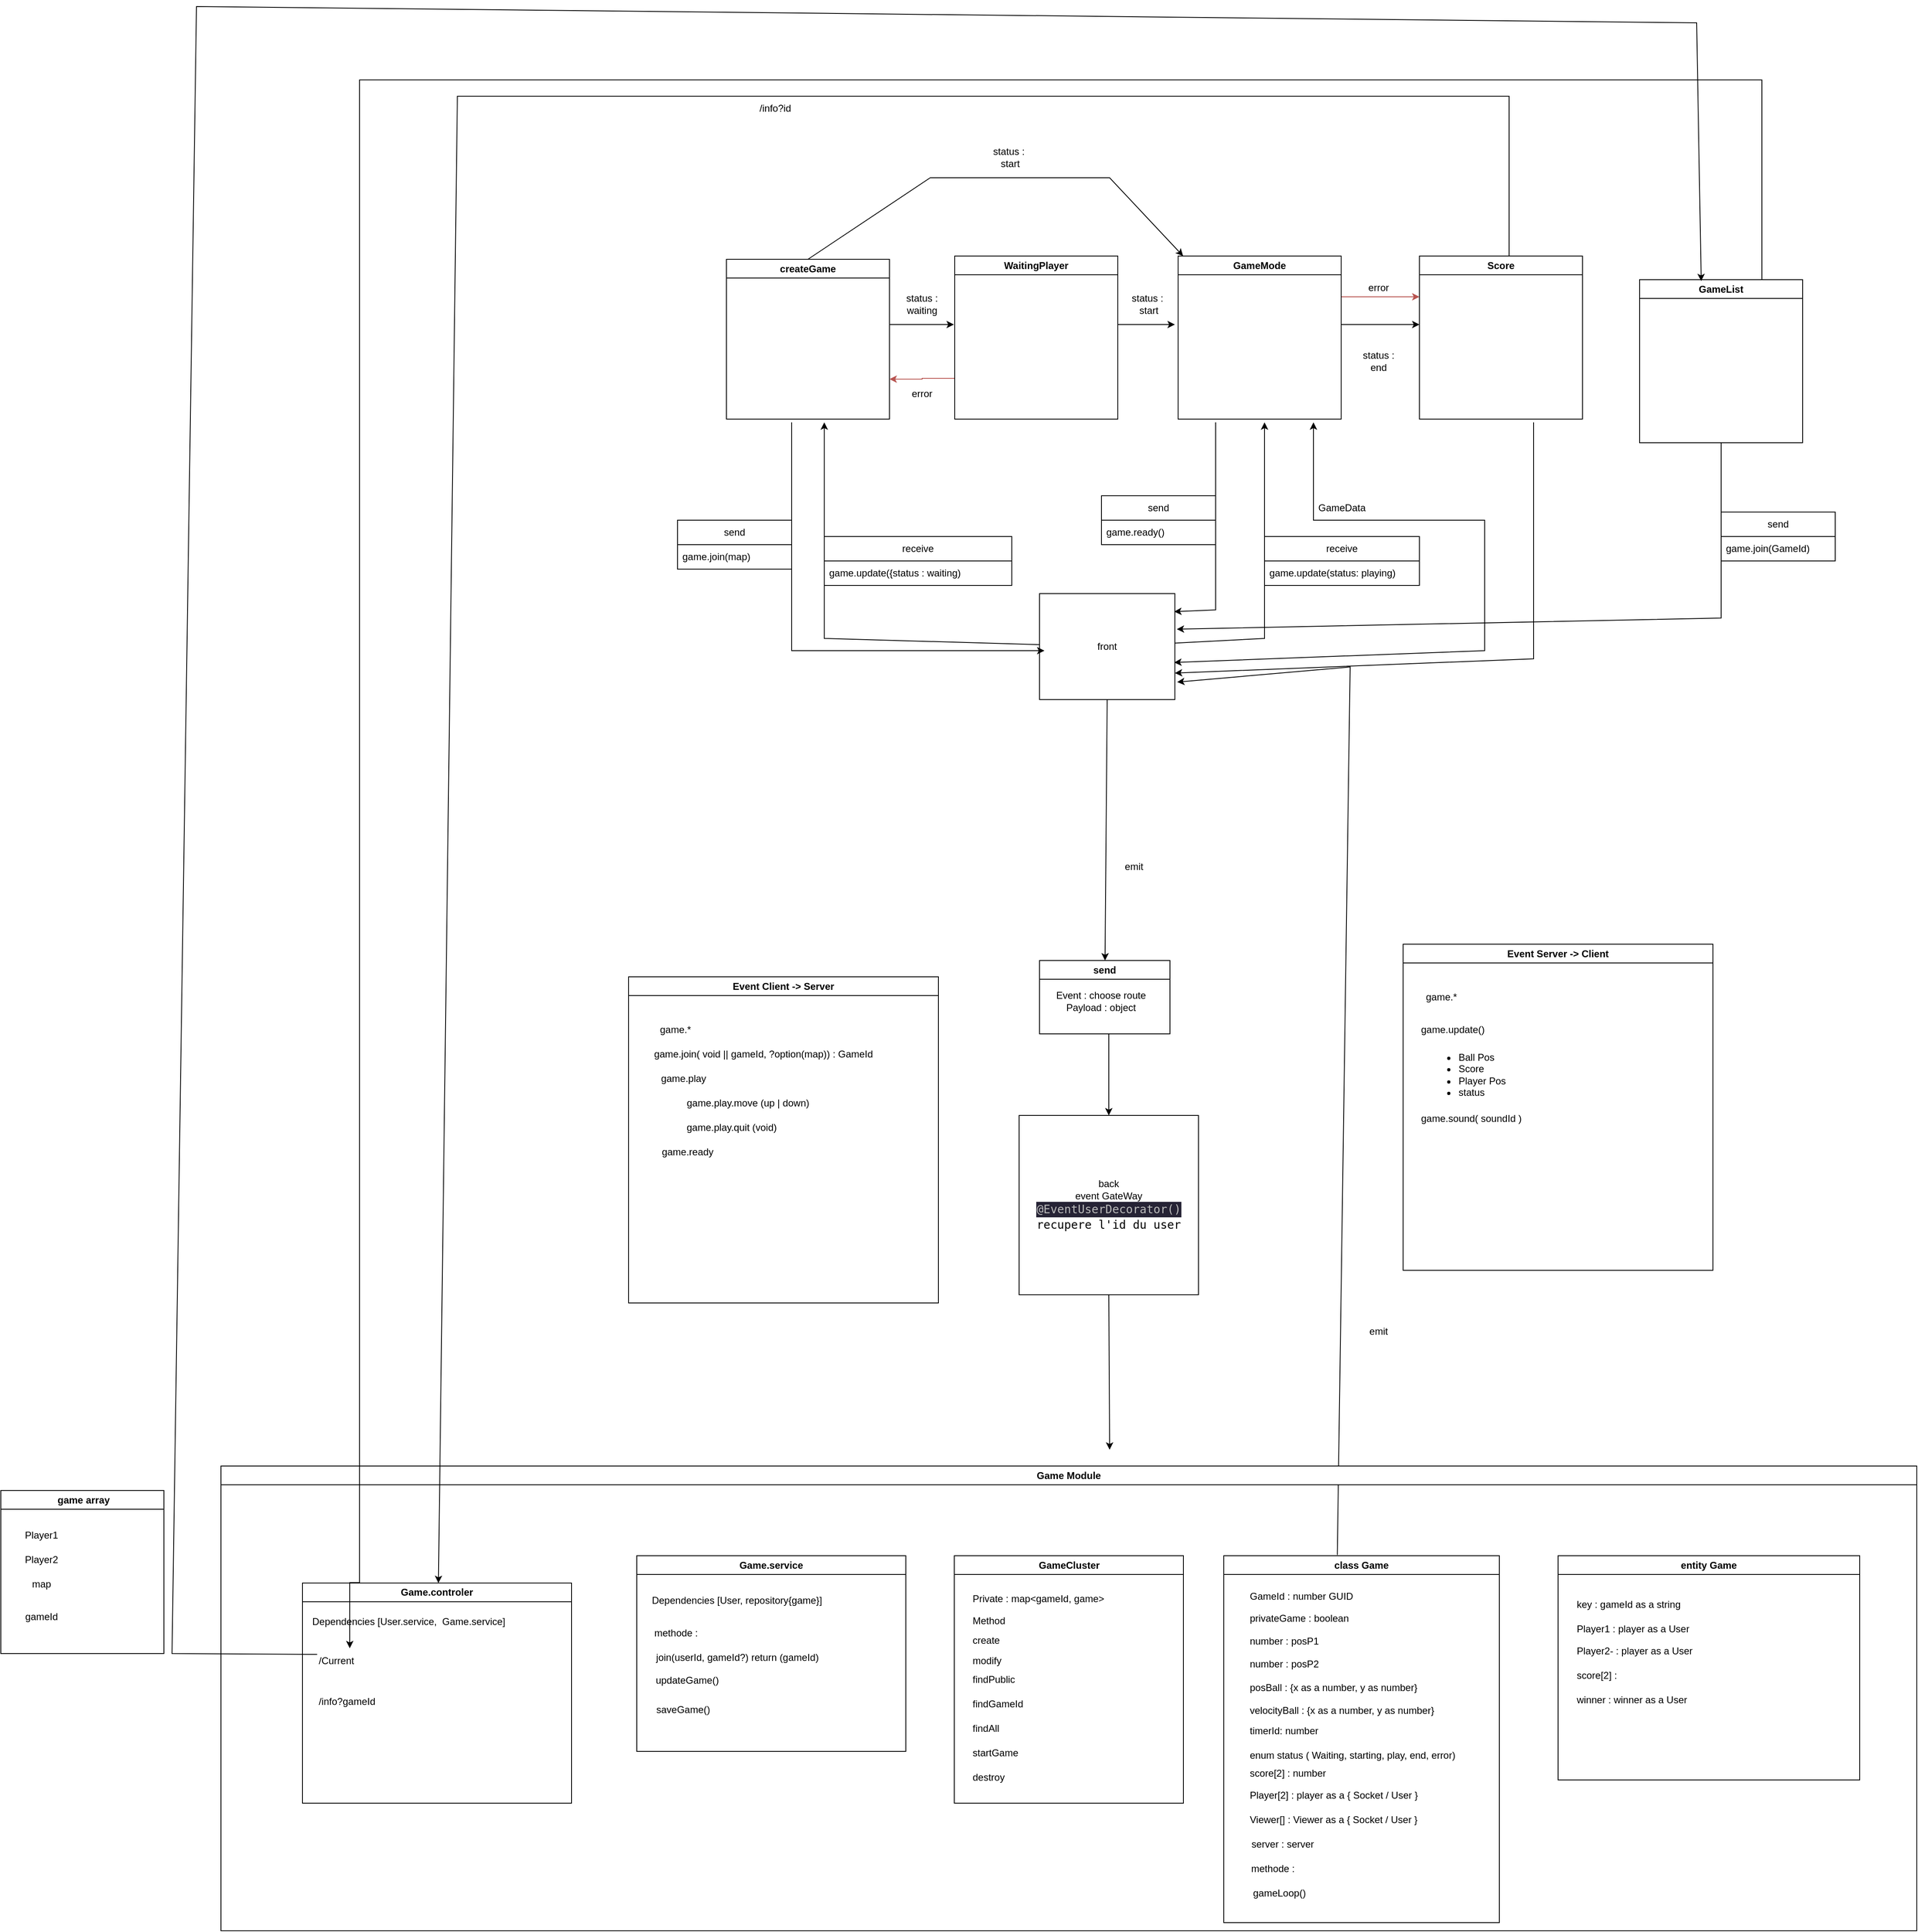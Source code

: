 <mxfile version="21.1.4" type="github">
  <diagram name="Page-1" id="fkJfNyNkWkKWQ3kY6hYl">
    <mxGraphModel dx="4455" dy="3181" grid="1" gridSize="10" guides="1" tooltips="1" connect="1" arrows="1" fold="1" page="1" pageScale="1" pageWidth="827" pageHeight="1169" math="0" shadow="0">
      <root>
        <mxCell id="0" />
        <mxCell id="1" parent="0" />
        <mxCell id="iQ9Q4hPy6sdmXpYKyvZ4-1" value="front" style="rounded=0;whiteSpace=wrap;html=1;" parent="1" vertex="1">
          <mxGeometry x="544" y="-270" width="166" height="130" as="geometry" />
        </mxCell>
        <mxCell id="iQ9Q4hPy6sdmXpYKyvZ4-2" value="back&lt;br&gt;event GateWay&lt;br&gt;&lt;div style=&quot;color: rgb(187, 187, 187); background-color: rgb(38, 35, 53); font-family: &amp;quot;Droid Sans Mono&amp;quot;, &amp;quot;monospace&amp;quot;, monospace; font-size: 14px; line-height: 19px;&quot;&gt;@EventUserDecorator()&lt;/div&gt;&lt;div style=&quot;font-family: &amp;quot;Droid Sans Mono&amp;quot;, &amp;quot;monospace&amp;quot;, monospace; font-size: 14px; line-height: 19px;&quot;&gt;&lt;span style=&quot;background-color: rgb(255, 255, 255);&quot;&gt;recupere l&#39;id du user&lt;/span&gt;&lt;/div&gt;" style="whiteSpace=wrap;html=1;aspect=fixed;" parent="1" vertex="1">
          <mxGeometry x="519" y="370" width="220" height="220" as="geometry" />
        </mxCell>
        <mxCell id="iQ9Q4hPy6sdmXpYKyvZ4-5" value="" style="endArrow=classic;html=1;rounded=0;entryX=0.5;entryY=0;entryDx=0;entryDy=0;" parent="1" target="iQ9Q4hPy6sdmXpYKyvZ4-2" edge="1">
          <mxGeometry width="50" height="50" relative="1" as="geometry">
            <mxPoint x="629" y="270" as="sourcePoint" />
            <mxPoint x="620" y="570" as="targetPoint" />
          </mxGeometry>
        </mxCell>
        <mxCell id="iQ9Q4hPy6sdmXpYKyvZ4-7" value="send" style="swimlane;whiteSpace=wrap;html=1;" parent="1" vertex="1">
          <mxGeometry x="544" y="180" width="160" height="90" as="geometry" />
        </mxCell>
        <mxCell id="iQ9Q4hPy6sdmXpYKyvZ4-9" value="Event : choose route&lt;br&gt;Payload : object" style="text;html=1;align=center;verticalAlign=middle;resizable=0;points=[];autosize=1;strokeColor=none;fillColor=none;" parent="iQ9Q4hPy6sdmXpYKyvZ4-7" vertex="1">
          <mxGeometry x="10" y="30" width="130" height="40" as="geometry" />
        </mxCell>
        <mxCell id="iQ9Q4hPy6sdmXpYKyvZ4-12" value="Event Client -&amp;gt; Server" style="swimlane;whiteSpace=wrap;html=1;" parent="1" vertex="1">
          <mxGeometry x="40" y="200" width="380" height="400" as="geometry" />
        </mxCell>
        <mxCell id="iQ9Q4hPy6sdmXpYKyvZ4-15" value="game.*" style="text;html=1;align=center;verticalAlign=middle;resizable=0;points=[];autosize=1;strokeColor=none;fillColor=none;" parent="iQ9Q4hPy6sdmXpYKyvZ4-12" vertex="1">
          <mxGeometry x="27" y="50" width="60" height="30" as="geometry" />
        </mxCell>
        <mxCell id="iQ9Q4hPy6sdmXpYKyvZ4-19" value="game.join( void || gameId, ?option(map)) : GameId" style="text;html=1;align=center;verticalAlign=middle;resizable=0;points=[];autosize=1;strokeColor=none;fillColor=none;" parent="iQ9Q4hPy6sdmXpYKyvZ4-12" vertex="1">
          <mxGeometry x="20" y="80" width="290" height="30" as="geometry" />
        </mxCell>
        <mxCell id="iQ9Q4hPy6sdmXpYKyvZ4-21" value="game.play" style="text;html=1;align=center;verticalAlign=middle;resizable=0;points=[];autosize=1;strokeColor=none;fillColor=none;" parent="iQ9Q4hPy6sdmXpYKyvZ4-12" vertex="1">
          <mxGeometry x="27" y="110" width="80" height="30" as="geometry" />
        </mxCell>
        <mxCell id="iQ9Q4hPy6sdmXpYKyvZ4-22" value="game.play.move (up | down)" style="text;html=1;align=center;verticalAlign=middle;resizable=0;points=[];autosize=1;strokeColor=none;fillColor=none;" parent="iQ9Q4hPy6sdmXpYKyvZ4-12" vertex="1">
          <mxGeometry x="61" y="140" width="170" height="30" as="geometry" />
        </mxCell>
        <mxCell id="iQ9Q4hPy6sdmXpYKyvZ4-23" value="game.play.quit (void)" style="text;html=1;align=center;verticalAlign=middle;resizable=0;points=[];autosize=1;strokeColor=none;fillColor=none;" parent="iQ9Q4hPy6sdmXpYKyvZ4-12" vertex="1">
          <mxGeometry x="61" y="170" width="130" height="30" as="geometry" />
        </mxCell>
        <mxCell id="SIauwAjxDsFDXvZKgyOY-30" value="game.ready" style="text;html=1;align=center;verticalAlign=middle;resizable=0;points=[];autosize=1;strokeColor=none;fillColor=none;" vertex="1" parent="iQ9Q4hPy6sdmXpYKyvZ4-12">
          <mxGeometry x="27" y="200" width="90" height="30" as="geometry" />
        </mxCell>
        <mxCell id="iQ9Q4hPy6sdmXpYKyvZ4-24" value="" style="endArrow=classic;html=1;rounded=0;exitX=0.5;exitY=1;exitDx=0;exitDy=0;" parent="1" source="iQ9Q4hPy6sdmXpYKyvZ4-2" edge="1">
          <mxGeometry width="50" height="50" relative="1" as="geometry">
            <mxPoint x="570" y="680" as="sourcePoint" />
            <mxPoint x="630" y="780" as="targetPoint" />
          </mxGeometry>
        </mxCell>
        <mxCell id="iQ9Q4hPy6sdmXpYKyvZ4-79" value="" style="endArrow=classic;html=1;rounded=0;exitX=0.412;exitY=-0.002;exitDx=0;exitDy=0;exitPerimeter=0;entryX=1.017;entryY=0.835;entryDx=0;entryDy=0;entryPerimeter=0;" parent="1" edge="1" target="iQ9Q4hPy6sdmXpYKyvZ4-1" source="iQ9Q4hPy6sdmXpYKyvZ4-58">
          <mxGeometry width="50" height="50" relative="1" as="geometry">
            <mxPoint x="930" y="850" as="sourcePoint" />
            <mxPoint x="715" y="-229" as="targetPoint" />
            <Array as="points">
              <mxPoint x="925" y="-180" />
            </Array>
          </mxGeometry>
        </mxCell>
        <mxCell id="iQ9Q4hPy6sdmXpYKyvZ4-81" value="" style="endArrow=classic;html=1;rounded=0;exitX=0.5;exitY=1;exitDx=0;exitDy=0;" parent="1" source="iQ9Q4hPy6sdmXpYKyvZ4-1" target="iQ9Q4hPy6sdmXpYKyvZ4-7" edge="1">
          <mxGeometry width="50" height="50" relative="1" as="geometry">
            <mxPoint x="620" y="150" as="sourcePoint" />
            <mxPoint x="670" y="100" as="targetPoint" />
          </mxGeometry>
        </mxCell>
        <mxCell id="iQ9Q4hPy6sdmXpYKyvZ4-91" value="Event Server -&amp;gt; Client" style="swimlane;whiteSpace=wrap;html=1;" parent="1" vertex="1">
          <mxGeometry x="990" y="160" width="380" height="400" as="geometry" />
        </mxCell>
        <mxCell id="iQ9Q4hPy6sdmXpYKyvZ4-92" value="game.*" style="text;html=1;align=left;verticalAlign=middle;resizable=0;points=[];autosize=1;strokeColor=none;fillColor=none;" parent="iQ9Q4hPy6sdmXpYKyvZ4-91" vertex="1">
          <mxGeometry x="26" y="50" width="60" height="30" as="geometry" />
        </mxCell>
        <mxCell id="iQ9Q4hPy6sdmXpYKyvZ4-101" value="game.update()&lt;span style=&quot;white-space: pre;&quot;&gt; &lt;/span&gt;" style="text;html=1;align=left;verticalAlign=middle;resizable=0;points=[];autosize=1;strokeColor=none;fillColor=none;" parent="iQ9Q4hPy6sdmXpYKyvZ4-91" vertex="1">
          <mxGeometry x="20" y="90" width="100" height="30" as="geometry" />
        </mxCell>
        <mxCell id="iQ9Q4hPy6sdmXpYKyvZ4-102" value="&lt;ul&gt;&lt;li&gt;Ball Pos&lt;/li&gt;&lt;li&gt;Score&lt;/li&gt;&lt;li&gt;Player Pos&lt;/li&gt;&lt;li&gt;status&lt;/li&gt;&lt;/ul&gt;" style="text;html=1;align=left;verticalAlign=middle;resizable=0;points=[];autosize=1;strokeColor=none;fillColor=none;" parent="iQ9Q4hPy6sdmXpYKyvZ4-91" vertex="1">
          <mxGeometry x="26" y="110" width="120" height="100" as="geometry" />
        </mxCell>
        <mxCell id="iQ9Q4hPy6sdmXpYKyvZ4-103" value="game.sound( soundId )&lt;span style=&quot;white-space: pre;&quot;&gt; &lt;/span&gt;" style="text;html=1;align=left;verticalAlign=middle;resizable=0;points=[];autosize=1;strokeColor=none;fillColor=none;" parent="iQ9Q4hPy6sdmXpYKyvZ4-91" vertex="1">
          <mxGeometry x="20" y="199" width="160" height="30" as="geometry" />
        </mxCell>
        <mxCell id="SIauwAjxDsFDXvZKgyOY-3" value="Game Module" style="swimlane;whiteSpace=wrap;html=1;" vertex="1" parent="1">
          <mxGeometry x="-460" y="800" width="2080" height="570" as="geometry" />
        </mxCell>
        <mxCell id="iQ9Q4hPy6sdmXpYKyvZ4-30" value="GameCluster" style="swimlane;whiteSpace=wrap;html=1;startSize=23;" parent="SIauwAjxDsFDXvZKgyOY-3" vertex="1">
          <mxGeometry x="899.5" y="110" width="281" height="303.5" as="geometry" />
        </mxCell>
        <mxCell id="iQ9Q4hPy6sdmXpYKyvZ4-34" value="create" style="text;html=1;strokeColor=none;fillColor=none;align=left;verticalAlign=middle;whiteSpace=wrap;rounded=0;" parent="iQ9Q4hPy6sdmXpYKyvZ4-30" vertex="1">
          <mxGeometry x="20" y="88.5" width="60" height="30" as="geometry" />
        </mxCell>
        <mxCell id="iQ9Q4hPy6sdmXpYKyvZ4-36" value="modify" style="text;html=1;strokeColor=none;fillColor=none;align=left;verticalAlign=middle;whiteSpace=wrap;rounded=0;" parent="iQ9Q4hPy6sdmXpYKyvZ4-30" vertex="1">
          <mxGeometry x="20" y="113.5" width="60" height="30" as="geometry" />
        </mxCell>
        <mxCell id="iQ9Q4hPy6sdmXpYKyvZ4-37" value="findPublic" style="text;html=1;strokeColor=none;fillColor=none;align=left;verticalAlign=middle;whiteSpace=wrap;rounded=0;" parent="iQ9Q4hPy6sdmXpYKyvZ4-30" vertex="1">
          <mxGeometry x="20" y="137.5" width="60" height="29" as="geometry" />
        </mxCell>
        <mxCell id="iQ9Q4hPy6sdmXpYKyvZ4-38" value="findGameId" style="text;html=1;strokeColor=none;fillColor=none;align=left;verticalAlign=middle;whiteSpace=wrap;rounded=0;" parent="iQ9Q4hPy6sdmXpYKyvZ4-30" vertex="1">
          <mxGeometry x="20" y="166.5" width="60" height="30" as="geometry" />
        </mxCell>
        <mxCell id="iQ9Q4hPy6sdmXpYKyvZ4-39" value="destroy" style="text;html=1;strokeColor=none;fillColor=none;align=left;verticalAlign=middle;whiteSpace=wrap;rounded=0;" parent="iQ9Q4hPy6sdmXpYKyvZ4-30" vertex="1">
          <mxGeometry x="20" y="256.5" width="60" height="30" as="geometry" />
        </mxCell>
        <mxCell id="iQ9Q4hPy6sdmXpYKyvZ4-41" value="Method" style="text;html=1;strokeColor=none;fillColor=none;align=left;verticalAlign=middle;whiteSpace=wrap;rounded=0;" parent="iQ9Q4hPy6sdmXpYKyvZ4-30" vertex="1">
          <mxGeometry x="20" y="69.5" width="100" height="20" as="geometry" />
        </mxCell>
        <mxCell id="iQ9Q4hPy6sdmXpYKyvZ4-55" value="startGame" style="text;html=1;strokeColor=none;fillColor=none;align=left;verticalAlign=middle;whiteSpace=wrap;rounded=0;" parent="iQ9Q4hPy6sdmXpYKyvZ4-30" vertex="1">
          <mxGeometry x="20" y="226.5" width="60" height="30" as="geometry" />
        </mxCell>
        <mxCell id="iQ9Q4hPy6sdmXpYKyvZ4-62" value="Private : map&amp;lt;gameId, game&amp;gt;" style="text;html=1;strokeColor=none;fillColor=none;align=left;verticalAlign=middle;whiteSpace=wrap;rounded=0;" parent="iQ9Q4hPy6sdmXpYKyvZ4-30" vertex="1">
          <mxGeometry x="20" y="28" width="180" height="50" as="geometry" />
        </mxCell>
        <mxCell id="iQ9Q4hPy6sdmXpYKyvZ4-76" value="findAll" style="text;html=1;strokeColor=none;fillColor=none;align=left;verticalAlign=middle;whiteSpace=wrap;rounded=0;" parent="iQ9Q4hPy6sdmXpYKyvZ4-30" vertex="1">
          <mxGeometry x="20" y="196.5" width="60" height="30" as="geometry" />
        </mxCell>
        <mxCell id="iQ9Q4hPy6sdmXpYKyvZ4-4" value="Game.service" style="swimlane;whiteSpace=wrap;html=1;" parent="SIauwAjxDsFDXvZKgyOY-3" vertex="1">
          <mxGeometry x="510" y="110" width="330" height="240" as="geometry">
            <mxRectangle x="600" y="270" width="120" height="30" as="alternateBounds" />
          </mxGeometry>
        </mxCell>
        <mxCell id="iQ9Q4hPy6sdmXpYKyvZ4-28" value="methode :&amp;nbsp;" style="text;html=1;strokeColor=none;fillColor=none;align=center;verticalAlign=middle;whiteSpace=wrap;rounded=0;" parent="iQ9Q4hPy6sdmXpYKyvZ4-4" vertex="1">
          <mxGeometry x="20" y="80" width="60" height="30" as="geometry" />
        </mxCell>
        <mxCell id="iQ9Q4hPy6sdmXpYKyvZ4-33" value="Dependencies [User, repository{game}]" style="text;html=1;strokeColor=none;fillColor=none;align=center;verticalAlign=middle;whiteSpace=wrap;rounded=0;" parent="iQ9Q4hPy6sdmXpYKyvZ4-4" vertex="1">
          <mxGeometry x="-10" y="40" width="266" height="30" as="geometry" />
        </mxCell>
        <mxCell id="iQ9Q4hPy6sdmXpYKyvZ4-35" value="join(userId, gameId?) return (gameId)" style="text;html=1;strokeColor=none;fillColor=none;align=center;verticalAlign=middle;whiteSpace=wrap;rounded=0;" parent="iQ9Q4hPy6sdmXpYKyvZ4-4" vertex="1">
          <mxGeometry x="6.5" y="110" width="233" height="30" as="geometry" />
        </mxCell>
        <mxCell id="iQ9Q4hPy6sdmXpYKyvZ4-40" value="saveGame()" style="text;html=1;strokeColor=none;fillColor=none;align=center;verticalAlign=middle;whiteSpace=wrap;rounded=0;" parent="iQ9Q4hPy6sdmXpYKyvZ4-4" vertex="1">
          <mxGeometry x="-13" y="163.5" width="140" height="50" as="geometry" />
        </mxCell>
        <mxCell id="iQ9Q4hPy6sdmXpYKyvZ4-63" value="updateGame()" style="text;html=1;strokeColor=none;fillColor=none;align=center;verticalAlign=middle;whiteSpace=wrap;rounded=0;" parent="iQ9Q4hPy6sdmXpYKyvZ4-4" vertex="1">
          <mxGeometry x="-13" y="140" width="150" height="26.5" as="geometry" />
        </mxCell>
        <mxCell id="iQ9Q4hPy6sdmXpYKyvZ4-58" value="class Game" style="swimlane;whiteSpace=wrap;html=1;" parent="SIauwAjxDsFDXvZKgyOY-3" vertex="1">
          <mxGeometry x="1230" y="110" width="338" height="450" as="geometry" />
        </mxCell>
        <mxCell id="iQ9Q4hPy6sdmXpYKyvZ4-53" value="posBall : {x as a number, y as number}&amp;nbsp;" style="text;html=1;align=left;verticalAlign=middle;resizable=0;points=[];autosize=1;strokeColor=none;fillColor=none;" parent="iQ9Q4hPy6sdmXpYKyvZ4-58" vertex="1">
          <mxGeometry x="30" y="147" width="230" height="30" as="geometry" />
        </mxCell>
        <mxCell id="iQ9Q4hPy6sdmXpYKyvZ4-51" value="&lt;br&gt;number : posP1&amp;nbsp;" style="text;html=1;align=left;verticalAlign=middle;resizable=0;points=[];autosize=1;strokeColor=none;fillColor=none;" parent="iQ9Q4hPy6sdmXpYKyvZ4-58" vertex="1">
          <mxGeometry x="30" y="77" width="110" height="40" as="geometry" />
        </mxCell>
        <mxCell id="iQ9Q4hPy6sdmXpYKyvZ4-52" value="&lt;br&gt;number : posP2&amp;nbsp;" style="text;html=1;align=left;verticalAlign=middle;resizable=0;points=[];autosize=1;strokeColor=none;fillColor=none;" parent="iQ9Q4hPy6sdmXpYKyvZ4-58" vertex="1">
          <mxGeometry x="30" y="105" width="110" height="40" as="geometry" />
        </mxCell>
        <mxCell id="iQ9Q4hPy6sdmXpYKyvZ4-54" value="timerId: number" style="text;html=1;align=left;verticalAlign=middle;resizable=0;points=[];autosize=1;strokeColor=none;fillColor=none;" parent="iQ9Q4hPy6sdmXpYKyvZ4-58" vertex="1">
          <mxGeometry x="30" y="200" width="110" height="30" as="geometry" />
        </mxCell>
        <mxCell id="iQ9Q4hPy6sdmXpYKyvZ4-64" value="privateGame : boolean&lt;br&gt;" style="text;html=1;align=left;verticalAlign=middle;resizable=0;points=[];autosize=1;strokeColor=none;fillColor=none;" parent="iQ9Q4hPy6sdmXpYKyvZ4-58" vertex="1">
          <mxGeometry x="30" y="62" width="140" height="30" as="geometry" />
        </mxCell>
        <mxCell id="iQ9Q4hPy6sdmXpYKyvZ4-65" value="enum status ( Waiting, starting, play, end, error)" style="text;html=1;align=left;verticalAlign=middle;resizable=0;points=[];autosize=1;strokeColor=none;fillColor=none;" parent="iQ9Q4hPy6sdmXpYKyvZ4-58" vertex="1">
          <mxGeometry x="30" y="230" width="280" height="30" as="geometry" />
        </mxCell>
        <mxCell id="iQ9Q4hPy6sdmXpYKyvZ4-73" value="velocityBall : {x as a number, y as number}&amp;nbsp;" style="text;html=1;align=left;verticalAlign=middle;resizable=0;points=[];autosize=1;strokeColor=none;fillColor=none;" parent="iQ9Q4hPy6sdmXpYKyvZ4-58" vertex="1">
          <mxGeometry x="30" y="175" width="250" height="30" as="geometry" />
        </mxCell>
        <mxCell id="SIauwAjxDsFDXvZKgyOY-11" value="GameId : number GUID" style="text;html=1;strokeColor=none;fillColor=none;align=left;verticalAlign=middle;whiteSpace=wrap;rounded=0;" vertex="1" parent="iQ9Q4hPy6sdmXpYKyvZ4-58">
          <mxGeometry x="30" y="32" width="160.5" height="36" as="geometry" />
        </mxCell>
        <mxCell id="SIauwAjxDsFDXvZKgyOY-27" value="score[2] : number" style="text;html=1;strokeColor=none;fillColor=none;align=left;verticalAlign=middle;whiteSpace=wrap;rounded=0;" vertex="1" parent="iQ9Q4hPy6sdmXpYKyvZ4-58">
          <mxGeometry x="30" y="252" width="140.5" height="30" as="geometry" />
        </mxCell>
        <mxCell id="iQ9Q4hPy6sdmXpYKyvZ4-50" value="Player[2] : player as a { Socket / User }" style="text;html=1;align=left;verticalAlign=middle;resizable=0;points=[];autosize=1;strokeColor=none;fillColor=none;" parent="iQ9Q4hPy6sdmXpYKyvZ4-58" vertex="1">
          <mxGeometry x="30" y="279" width="230" height="30" as="geometry" />
        </mxCell>
        <mxCell id="SIauwAjxDsFDXvZKgyOY-29" value="Viewer[] : Viewer as a { Socket / User }" style="text;html=1;align=left;verticalAlign=middle;resizable=0;points=[];autosize=1;strokeColor=none;fillColor=none;" vertex="1" parent="iQ9Q4hPy6sdmXpYKyvZ4-58">
          <mxGeometry x="30" y="309" width="230" height="30" as="geometry" />
        </mxCell>
        <mxCell id="SIauwAjxDsFDXvZKgyOY-32" value="server : server" style="text;html=1;align=left;verticalAlign=middle;resizable=0;points=[];autosize=1;strokeColor=none;fillColor=none;" vertex="1" parent="iQ9Q4hPy6sdmXpYKyvZ4-58">
          <mxGeometry x="32" y="339" width="100" height="30" as="geometry" />
        </mxCell>
        <mxCell id="SIauwAjxDsFDXvZKgyOY-60" value="methode :&amp;nbsp;" style="text;html=1;strokeColor=none;fillColor=none;align=center;verticalAlign=middle;whiteSpace=wrap;rounded=0;" vertex="1" parent="iQ9Q4hPy6sdmXpYKyvZ4-58">
          <mxGeometry x="32" y="369" width="60" height="30" as="geometry" />
        </mxCell>
        <mxCell id="SIauwAjxDsFDXvZKgyOY-61" value="gameLoop()&amp;nbsp;" style="text;html=1;strokeColor=none;fillColor=none;align=center;verticalAlign=middle;whiteSpace=wrap;rounded=0;" vertex="1" parent="iQ9Q4hPy6sdmXpYKyvZ4-58">
          <mxGeometry x="40" y="399" width="60" height="30" as="geometry" />
        </mxCell>
        <mxCell id="SIauwAjxDsFDXvZKgyOY-62" style="edgeStyle=orthogonalEdgeStyle;rounded=0;orthogonalLoop=1;jettySize=auto;html=1;exitX=0.5;exitY=1;exitDx=0;exitDy=0;" edge="1" parent="iQ9Q4hPy6sdmXpYKyvZ4-58" source="SIauwAjxDsFDXvZKgyOY-61" target="SIauwAjxDsFDXvZKgyOY-61">
          <mxGeometry relative="1" as="geometry" />
        </mxCell>
        <mxCell id="iQ9Q4hPy6sdmXpYKyvZ4-42" value="entity Game" style="swimlane;whiteSpace=wrap;html=1;startSize=23;" parent="SIauwAjxDsFDXvZKgyOY-3" vertex="1">
          <mxGeometry x="1640" y="110" width="370" height="275" as="geometry" />
        </mxCell>
        <mxCell id="iQ9Q4hPy6sdmXpYKyvZ4-49" value="key : gameId as a string" style="text;html=1;align=left;verticalAlign=middle;resizable=0;points=[];autosize=1;strokeColor=none;fillColor=none;" parent="iQ9Q4hPy6sdmXpYKyvZ4-42" vertex="1">
          <mxGeometry x="21" y="45" width="150" height="30" as="geometry" />
        </mxCell>
        <mxCell id="iQ9Q4hPy6sdmXpYKyvZ4-56" value="score[2] :&amp;nbsp;" style="text;html=1;align=left;verticalAlign=middle;resizable=0;points=[];autosize=1;strokeColor=none;fillColor=none;" parent="iQ9Q4hPy6sdmXpYKyvZ4-42" vertex="1">
          <mxGeometry x="21" y="132" width="80" height="30" as="geometry" />
        </mxCell>
        <mxCell id="iQ9Q4hPy6sdmXpYKyvZ4-57" value="winner : winner as a User&amp;nbsp;" style="text;html=1;align=left;verticalAlign=middle;resizable=0;points=[];autosize=1;strokeColor=none;fillColor=none;" parent="iQ9Q4hPy6sdmXpYKyvZ4-42" vertex="1">
          <mxGeometry x="21" y="162" width="160" height="30" as="geometry" />
        </mxCell>
        <mxCell id="SIauwAjxDsFDXvZKgyOY-28" value="Player1 : player as a User" style="text;html=1;align=left;verticalAlign=middle;resizable=0;points=[];autosize=1;strokeColor=none;fillColor=none;" vertex="1" parent="iQ9Q4hPy6sdmXpYKyvZ4-42">
          <mxGeometry x="21" y="75" width="160" height="30" as="geometry" />
        </mxCell>
        <mxCell id="SIauwAjxDsFDXvZKgyOY-120" value="Player2- : player as a User" style="text;html=1;align=left;verticalAlign=middle;resizable=0;points=[];autosize=1;strokeColor=none;fillColor=none;" vertex="1" parent="iQ9Q4hPy6sdmXpYKyvZ4-42">
          <mxGeometry x="21" y="102" width="170" height="30" as="geometry" />
        </mxCell>
        <mxCell id="SIauwAjxDsFDXvZKgyOY-46" value="Game.controler" style="swimlane;whiteSpace=wrap;html=1;" vertex="1" parent="SIauwAjxDsFDXvZKgyOY-3">
          <mxGeometry x="100" y="143.5" width="330" height="270" as="geometry">
            <mxRectangle x="600" y="270" width="120" height="30" as="alternateBounds" />
          </mxGeometry>
        </mxCell>
        <mxCell id="SIauwAjxDsFDXvZKgyOY-48" value="Dependencies [User.service,&amp;nbsp; Game.service]" style="text;html=1;strokeColor=none;fillColor=none;align=left;verticalAlign=middle;whiteSpace=wrap;rounded=0;" vertex="1" parent="SIauwAjxDsFDXvZKgyOY-46">
          <mxGeometry x="10" y="30" width="310" height="35" as="geometry" />
        </mxCell>
        <mxCell id="SIauwAjxDsFDXvZKgyOY-55" value="/Current" style="text;html=1;strokeColor=none;fillColor=none;align=left;verticalAlign=middle;whiteSpace=wrap;rounded=0;" vertex="1" parent="SIauwAjxDsFDXvZKgyOY-46">
          <mxGeometry x="18" y="80" width="80" height="30" as="geometry" />
        </mxCell>
        <mxCell id="SIauwAjxDsFDXvZKgyOY-115" value="/info?gameId" style="text;html=1;strokeColor=none;fillColor=none;align=left;verticalAlign=middle;whiteSpace=wrap;rounded=0;" vertex="1" parent="SIauwAjxDsFDXvZKgyOY-46">
          <mxGeometry x="18" y="130" width="80" height="30" as="geometry" />
        </mxCell>
        <mxCell id="SIauwAjxDsFDXvZKgyOY-33" value="emit" style="text;html=1;strokeColor=none;fillColor=none;align=center;verticalAlign=middle;whiteSpace=wrap;rounded=0;" vertex="1" parent="1">
          <mxGeometry x="930" y="620" width="60" height="30" as="geometry" />
        </mxCell>
        <mxCell id="SIauwAjxDsFDXvZKgyOY-34" value="emit" style="text;html=1;strokeColor=none;fillColor=none;align=center;verticalAlign=middle;whiteSpace=wrap;rounded=0;" vertex="1" parent="1">
          <mxGeometry x="630" y="50" width="60" height="30" as="geometry" />
        </mxCell>
        <mxCell id="SIauwAjxDsFDXvZKgyOY-35" value="createGame" style="swimlane;whiteSpace=wrap;html=1;" vertex="1" parent="1">
          <mxGeometry x="160" y="-680" width="200" height="196" as="geometry" />
        </mxCell>
        <mxCell id="SIauwAjxDsFDXvZKgyOY-106" style="edgeStyle=orthogonalEdgeStyle;rounded=0;orthogonalLoop=1;jettySize=auto;html=1;exitX=0;exitY=0.75;exitDx=0;exitDy=0;entryX=1;entryY=0.75;entryDx=0;entryDy=0;fillColor=#f8cecc;strokeColor=#b85450;" edge="1" parent="1" source="SIauwAjxDsFDXvZKgyOY-37" target="SIauwAjxDsFDXvZKgyOY-35">
          <mxGeometry relative="1" as="geometry" />
        </mxCell>
        <mxCell id="SIauwAjxDsFDXvZKgyOY-37" value="WaitingPlayer" style="swimlane;whiteSpace=wrap;html=1;" vertex="1" parent="1">
          <mxGeometry x="440" y="-684" width="200" height="200" as="geometry" />
        </mxCell>
        <mxCell id="SIauwAjxDsFDXvZKgyOY-108" style="edgeStyle=orthogonalEdgeStyle;rounded=0;orthogonalLoop=1;jettySize=auto;html=1;exitX=1;exitY=0.25;exitDx=0;exitDy=0;entryX=0;entryY=0.25;entryDx=0;entryDy=0;fillColor=#f8cecc;strokeColor=#b85450;" edge="1" parent="1" source="SIauwAjxDsFDXvZKgyOY-38" target="SIauwAjxDsFDXvZKgyOY-93">
          <mxGeometry relative="1" as="geometry" />
        </mxCell>
        <mxCell id="SIauwAjxDsFDXvZKgyOY-38" value="GameMode" style="swimlane;whiteSpace=wrap;html=1;" vertex="1" parent="1">
          <mxGeometry x="714" y="-684" width="200" height="200" as="geometry" />
        </mxCell>
        <mxCell id="SIauwAjxDsFDXvZKgyOY-57" style="edgeStyle=orthogonalEdgeStyle;rounded=0;orthogonalLoop=1;jettySize=auto;html=1;entryX=0.5;entryY=0;entryDx=0;entryDy=0;" edge="1" parent="1" source="SIauwAjxDsFDXvZKgyOY-40" target="SIauwAjxDsFDXvZKgyOY-55">
          <mxGeometry relative="1" as="geometry">
            <Array as="points">
              <mxPoint x="1430" y="-900" />
              <mxPoint x="-290" y="-900" />
              <mxPoint x="-290" y="943" />
              <mxPoint x="-302" y="943" />
            </Array>
          </mxGeometry>
        </mxCell>
        <mxCell id="SIauwAjxDsFDXvZKgyOY-40" value="GameList" style="swimlane;whiteSpace=wrap;html=1;" vertex="1" parent="1">
          <mxGeometry x="1280" y="-655" width="200" height="200" as="geometry" />
        </mxCell>
        <mxCell id="SIauwAjxDsFDXvZKgyOY-63" value="" style="endArrow=classic;html=1;rounded=0;" edge="1" parent="1">
          <mxGeometry width="50" height="50" relative="1" as="geometry">
            <mxPoint x="240" y="-480" as="sourcePoint" />
            <mxPoint x="550" y="-200" as="targetPoint" />
            <Array as="points">
              <mxPoint x="240" y="-200" />
            </Array>
          </mxGeometry>
        </mxCell>
        <mxCell id="SIauwAjxDsFDXvZKgyOY-67" value="" style="endArrow=classic;html=1;rounded=0;" edge="1" parent="1" source="iQ9Q4hPy6sdmXpYKyvZ4-1">
          <mxGeometry width="50" height="50" relative="1" as="geometry">
            <mxPoint x="280" y="-40" as="sourcePoint" />
            <mxPoint x="280" y="-480" as="targetPoint" />
            <Array as="points">
              <mxPoint x="280" y="-215" />
            </Array>
          </mxGeometry>
        </mxCell>
        <mxCell id="SIauwAjxDsFDXvZKgyOY-82" value="send" style="swimlane;fontStyle=0;childLayout=stackLayout;horizontal=1;startSize=30;horizontalStack=0;resizeParent=1;resizeParentMax=0;resizeLast=0;collapsible=1;marginBottom=0;whiteSpace=wrap;html=1;" vertex="1" parent="1">
          <mxGeometry x="100" y="-360" width="140" height="60" as="geometry" />
        </mxCell>
        <mxCell id="SIauwAjxDsFDXvZKgyOY-83" value="game.join(map)" style="text;strokeColor=none;fillColor=none;align=left;verticalAlign=middle;spacingLeft=4;spacingRight=4;overflow=hidden;points=[[0,0.5],[1,0.5]];portConstraint=eastwest;rotatable=0;whiteSpace=wrap;html=1;" vertex="1" parent="SIauwAjxDsFDXvZKgyOY-82">
          <mxGeometry y="30" width="140" height="30" as="geometry" />
        </mxCell>
        <mxCell id="SIauwAjxDsFDXvZKgyOY-86" value="" style="endArrow=classic;html=1;rounded=0;" edge="1" parent="1">
          <mxGeometry width="50" height="50" relative="1" as="geometry">
            <mxPoint x="640" y="-600" as="sourcePoint" />
            <mxPoint x="710" y="-600" as="targetPoint" />
          </mxGeometry>
        </mxCell>
        <mxCell id="SIauwAjxDsFDXvZKgyOY-87" value="" style="endArrow=classic;html=1;rounded=0;" edge="1" parent="1">
          <mxGeometry width="50" height="50" relative="1" as="geometry">
            <mxPoint x="360" y="-600" as="sourcePoint" />
            <mxPoint x="439" y="-600" as="targetPoint" />
          </mxGeometry>
        </mxCell>
        <mxCell id="SIauwAjxDsFDXvZKgyOY-88" value="receive" style="swimlane;fontStyle=0;childLayout=stackLayout;horizontal=1;startSize=30;horizontalStack=0;resizeParent=1;resizeParentMax=0;resizeLast=0;collapsible=1;marginBottom=0;whiteSpace=wrap;html=1;" vertex="1" parent="1">
          <mxGeometry x="280" y="-340" width="230" height="60" as="geometry" />
        </mxCell>
        <mxCell id="SIauwAjxDsFDXvZKgyOY-89" value="game.update({status : waiting)" style="text;strokeColor=none;fillColor=none;align=left;verticalAlign=middle;spacingLeft=4;spacingRight=4;overflow=hidden;points=[[0,0.5],[1,0.5]];portConstraint=eastwest;rotatable=0;whiteSpace=wrap;html=1;" vertex="1" parent="SIauwAjxDsFDXvZKgyOY-88">
          <mxGeometry y="30" width="230" height="30" as="geometry" />
        </mxCell>
        <mxCell id="SIauwAjxDsFDXvZKgyOY-90" value="status : waiting" style="text;html=1;strokeColor=none;fillColor=none;align=center;verticalAlign=middle;whiteSpace=wrap;rounded=0;" vertex="1" parent="1">
          <mxGeometry x="370" y="-640" width="60" height="30" as="geometry" />
        </mxCell>
        <mxCell id="SIauwAjxDsFDXvZKgyOY-91" value="status :&lt;br&gt;&amp;nbsp;start" style="text;html=1;strokeColor=none;fillColor=none;align=center;verticalAlign=middle;whiteSpace=wrap;rounded=0;" vertex="1" parent="1">
          <mxGeometry x="630" y="-640" width="93" height="30" as="geometry" />
        </mxCell>
        <mxCell id="SIauwAjxDsFDXvZKgyOY-92" value="status : end" style="text;html=1;strokeColor=none;fillColor=none;align=center;verticalAlign=middle;whiteSpace=wrap;rounded=0;" vertex="1" parent="1">
          <mxGeometry x="930" y="-570" width="60" height="30" as="geometry" />
        </mxCell>
        <mxCell id="SIauwAjxDsFDXvZKgyOY-93" value="Score" style="swimlane;whiteSpace=wrap;html=1;" vertex="1" parent="1">
          <mxGeometry x="1010" y="-684" width="200" height="200" as="geometry" />
        </mxCell>
        <mxCell id="SIauwAjxDsFDXvZKgyOY-96" value="" style="endArrow=classic;html=1;rounded=0;" edge="1" parent="1">
          <mxGeometry width="50" height="50" relative="1" as="geometry">
            <mxPoint x="914" y="-600" as="sourcePoint" />
            <mxPoint x="1010" y="-600" as="targetPoint" />
          </mxGeometry>
        </mxCell>
        <mxCell id="SIauwAjxDsFDXvZKgyOY-97" value="" style="endArrow=classic;html=1;rounded=0;entryX=0.995;entryY=0.17;entryDx=0;entryDy=0;entryPerimeter=0;" edge="1" parent="1" target="iQ9Q4hPy6sdmXpYKyvZ4-1">
          <mxGeometry width="50" height="50" relative="1" as="geometry">
            <mxPoint x="760" y="-480" as="sourcePoint" />
            <mxPoint x="720" y="-270" as="targetPoint" />
            <Array as="points">
              <mxPoint x="760" y="-250" />
            </Array>
          </mxGeometry>
        </mxCell>
        <mxCell id="SIauwAjxDsFDXvZKgyOY-98" value="" style="endArrow=classic;html=1;rounded=0;exitX=0.5;exitY=0;exitDx=0;exitDy=0;" edge="1" parent="1" source="SIauwAjxDsFDXvZKgyOY-35" target="SIauwAjxDsFDXvZKgyOY-38">
          <mxGeometry width="50" height="50" relative="1" as="geometry">
            <mxPoint x="240" y="-680" as="sourcePoint" />
            <mxPoint x="290" y="-730" as="targetPoint" />
            <Array as="points">
              <mxPoint x="410" y="-780" />
              <mxPoint x="630" y="-780" />
            </Array>
          </mxGeometry>
        </mxCell>
        <mxCell id="SIauwAjxDsFDXvZKgyOY-99" value="status :&lt;br&gt;&amp;nbsp;start" style="text;html=1;strokeColor=none;fillColor=none;align=center;verticalAlign=middle;whiteSpace=wrap;rounded=0;" vertex="1" parent="1">
          <mxGeometry x="460" y="-820" width="93" height="30" as="geometry" />
        </mxCell>
        <mxCell id="SIauwAjxDsFDXvZKgyOY-100" value="send" style="swimlane;fontStyle=0;childLayout=stackLayout;horizontal=1;startSize=30;horizontalStack=0;resizeParent=1;resizeParentMax=0;resizeLast=0;collapsible=1;marginBottom=0;whiteSpace=wrap;html=1;" vertex="1" parent="1">
          <mxGeometry x="620" y="-390" width="140" height="60" as="geometry" />
        </mxCell>
        <mxCell id="SIauwAjxDsFDXvZKgyOY-101" value="game.ready()" style="text;strokeColor=none;fillColor=none;align=left;verticalAlign=middle;spacingLeft=4;spacingRight=4;overflow=hidden;points=[[0,0.5],[1,0.5]];portConstraint=eastwest;rotatable=0;whiteSpace=wrap;html=1;" vertex="1" parent="SIauwAjxDsFDXvZKgyOY-100">
          <mxGeometry y="30" width="140" height="30" as="geometry" />
        </mxCell>
        <mxCell id="SIauwAjxDsFDXvZKgyOY-102" value="" style="endArrow=classic;html=1;rounded=0;" edge="1" parent="1" source="iQ9Q4hPy6sdmXpYKyvZ4-1">
          <mxGeometry width="50" height="50" relative="1" as="geometry">
            <mxPoint x="600" y="-390" as="sourcePoint" />
            <mxPoint x="820" y="-480" as="targetPoint" />
            <Array as="points">
              <mxPoint x="820" y="-215" />
            </Array>
          </mxGeometry>
        </mxCell>
        <mxCell id="SIauwAjxDsFDXvZKgyOY-103" value="receive" style="swimlane;fontStyle=0;childLayout=stackLayout;horizontal=1;startSize=30;horizontalStack=0;resizeParent=1;resizeParentMax=0;resizeLast=0;collapsible=1;marginBottom=0;whiteSpace=wrap;html=1;" vertex="1" parent="1">
          <mxGeometry x="820" y="-340" width="190" height="60" as="geometry" />
        </mxCell>
        <mxCell id="SIauwAjxDsFDXvZKgyOY-104" value="game.update(status: playing)" style="text;strokeColor=none;fillColor=none;align=left;verticalAlign=middle;spacingLeft=4;spacingRight=4;overflow=hidden;points=[[0,0.5],[1,0.5]];portConstraint=eastwest;rotatable=0;whiteSpace=wrap;html=1;" vertex="1" parent="SIauwAjxDsFDXvZKgyOY-103">
          <mxGeometry y="30" width="190" height="30" as="geometry" />
        </mxCell>
        <mxCell id="SIauwAjxDsFDXvZKgyOY-109" value="error" style="text;html=1;strokeColor=none;fillColor=none;align=center;verticalAlign=middle;whiteSpace=wrap;rounded=0;" vertex="1" parent="1">
          <mxGeometry x="930" y="-660" width="60" height="30" as="geometry" />
        </mxCell>
        <mxCell id="SIauwAjxDsFDXvZKgyOY-110" value="error" style="text;html=1;strokeColor=none;fillColor=none;align=center;verticalAlign=middle;whiteSpace=wrap;rounded=0;" vertex="1" parent="1">
          <mxGeometry x="370" y="-530" width="60" height="30" as="geometry" />
        </mxCell>
        <mxCell id="SIauwAjxDsFDXvZKgyOY-112" value="" style="endArrow=classic;startArrow=classic;html=1;rounded=0;exitX=0.995;exitY=0.65;exitDx=0;exitDy=0;exitPerimeter=0;" edge="1" parent="1" source="iQ9Q4hPy6sdmXpYKyvZ4-1">
          <mxGeometry width="50" height="50" relative="1" as="geometry">
            <mxPoint x="350" y="-300" as="sourcePoint" />
            <mxPoint x="880" y="-480" as="targetPoint" />
            <Array as="points">
              <mxPoint x="1090" y="-200" />
              <mxPoint x="1090" y="-360" />
              <mxPoint x="880" y="-360" />
            </Array>
          </mxGeometry>
        </mxCell>
        <mxCell id="SIauwAjxDsFDXvZKgyOY-113" value="GameData" style="text;html=1;strokeColor=none;fillColor=none;align=center;verticalAlign=middle;whiteSpace=wrap;rounded=0;" vertex="1" parent="1">
          <mxGeometry x="885" y="-390" width="60" height="30" as="geometry" />
        </mxCell>
        <mxCell id="SIauwAjxDsFDXvZKgyOY-114" value="" style="endArrow=classic;html=1;rounded=0;entryX=1;entryY=0.75;entryDx=0;entryDy=0;" edge="1" parent="1" target="iQ9Q4hPy6sdmXpYKyvZ4-1">
          <mxGeometry width="50" height="50" relative="1" as="geometry">
            <mxPoint x="1150" y="-480" as="sourcePoint" />
            <mxPoint x="400" y="-120" as="targetPoint" />
            <Array as="points">
              <mxPoint x="1150" y="-190" />
            </Array>
          </mxGeometry>
        </mxCell>
        <mxCell id="SIauwAjxDsFDXvZKgyOY-117" value="" style="endArrow=classic;html=1;rounded=0;" edge="1" parent="1" target="SIauwAjxDsFDXvZKgyOY-46">
          <mxGeometry width="50" height="50" relative="1" as="geometry">
            <mxPoint x="1120" y="-684" as="sourcePoint" />
            <mxPoint x="-180" y="1043.704" as="targetPoint" />
            <Array as="points">
              <mxPoint x="1120" y="-880" />
              <mxPoint x="-170" y="-880" />
            </Array>
          </mxGeometry>
        </mxCell>
        <mxCell id="SIauwAjxDsFDXvZKgyOY-118" value="/info?id" style="text;html=1;strokeColor=none;fillColor=none;align=center;verticalAlign=middle;whiteSpace=wrap;rounded=0;" vertex="1" parent="1">
          <mxGeometry x="190" y="-880" width="60" height="30" as="geometry" />
        </mxCell>
        <mxCell id="SIauwAjxDsFDXvZKgyOY-121" value="" style="endArrow=classic;html=1;rounded=0;exitX=0.5;exitY=1;exitDx=0;exitDy=0;entryX=1.014;entryY=0.336;entryDx=0;entryDy=0;entryPerimeter=0;" edge="1" parent="1" source="SIauwAjxDsFDXvZKgyOY-40" target="iQ9Q4hPy6sdmXpYKyvZ4-1">
          <mxGeometry width="50" height="50" relative="1" as="geometry">
            <mxPoint x="870" y="-310" as="sourcePoint" />
            <mxPoint x="920" y="-360" as="targetPoint" />
            <Array as="points">
              <mxPoint x="1380" y="-240" />
            </Array>
          </mxGeometry>
        </mxCell>
        <mxCell id="SIauwAjxDsFDXvZKgyOY-122" value="send" style="swimlane;fontStyle=0;childLayout=stackLayout;horizontal=1;startSize=30;horizontalStack=0;resizeParent=1;resizeParentMax=0;resizeLast=0;collapsible=1;marginBottom=0;whiteSpace=wrap;html=1;" vertex="1" parent="1">
          <mxGeometry x="1380" y="-370" width="140" height="60" as="geometry" />
        </mxCell>
        <mxCell id="SIauwAjxDsFDXvZKgyOY-123" value="game.join(GameId)" style="text;strokeColor=none;fillColor=none;align=left;verticalAlign=middle;spacingLeft=4;spacingRight=4;overflow=hidden;points=[[0,0.5],[1,0.5]];portConstraint=eastwest;rotatable=0;whiteSpace=wrap;html=1;" vertex="1" parent="SIauwAjxDsFDXvZKgyOY-122">
          <mxGeometry y="30" width="140" height="30" as="geometry" />
        </mxCell>
        <mxCell id="SIauwAjxDsFDXvZKgyOY-126" value="" style="endArrow=classic;html=1;rounded=0;exitX=0;exitY=0.25;exitDx=0;exitDy=0;entryX=0.378;entryY=0.009;entryDx=0;entryDy=0;entryPerimeter=0;" edge="1" parent="1" source="SIauwAjxDsFDXvZKgyOY-55" target="SIauwAjxDsFDXvZKgyOY-40">
          <mxGeometry width="50" height="50" relative="1" as="geometry">
            <mxPoint x="110" y="950" as="sourcePoint" />
            <mxPoint x="1640" y="-990" as="targetPoint" />
            <Array as="points">
              <mxPoint x="-520" y="1030" />
              <mxPoint x="-490" y="-990" />
              <mxPoint x="1350" y="-970" />
            </Array>
          </mxGeometry>
        </mxCell>
        <mxCell id="SIauwAjxDsFDXvZKgyOY-127" value="&amp;nbsp;game array" style="swimlane;whiteSpace=wrap;html=1;" vertex="1" parent="1">
          <mxGeometry x="-730" y="830" width="200" height="200" as="geometry" />
        </mxCell>
        <mxCell id="SIauwAjxDsFDXvZKgyOY-129" value="Player1" style="text;html=1;strokeColor=none;fillColor=none;align=center;verticalAlign=middle;whiteSpace=wrap;rounded=0;" vertex="1" parent="SIauwAjxDsFDXvZKgyOY-127">
          <mxGeometry x="20" y="40" width="60" height="30" as="geometry" />
        </mxCell>
        <mxCell id="SIauwAjxDsFDXvZKgyOY-130" value="Player2" style="text;html=1;strokeColor=none;fillColor=none;align=center;verticalAlign=middle;whiteSpace=wrap;rounded=0;" vertex="1" parent="SIauwAjxDsFDXvZKgyOY-127">
          <mxGeometry x="20" y="70" width="60" height="30" as="geometry" />
        </mxCell>
        <mxCell id="SIauwAjxDsFDXvZKgyOY-131" value="map" style="text;html=1;strokeColor=none;fillColor=none;align=center;verticalAlign=middle;whiteSpace=wrap;rounded=0;" vertex="1" parent="SIauwAjxDsFDXvZKgyOY-127">
          <mxGeometry x="20" y="100" width="60" height="30" as="geometry" />
        </mxCell>
        <mxCell id="SIauwAjxDsFDXvZKgyOY-132" value="gameId" style="text;html=1;strokeColor=none;fillColor=none;align=center;verticalAlign=middle;whiteSpace=wrap;rounded=0;" vertex="1" parent="SIauwAjxDsFDXvZKgyOY-127">
          <mxGeometry x="20" y="140" width="60" height="30" as="geometry" />
        </mxCell>
      </root>
    </mxGraphModel>
  </diagram>
</mxfile>
